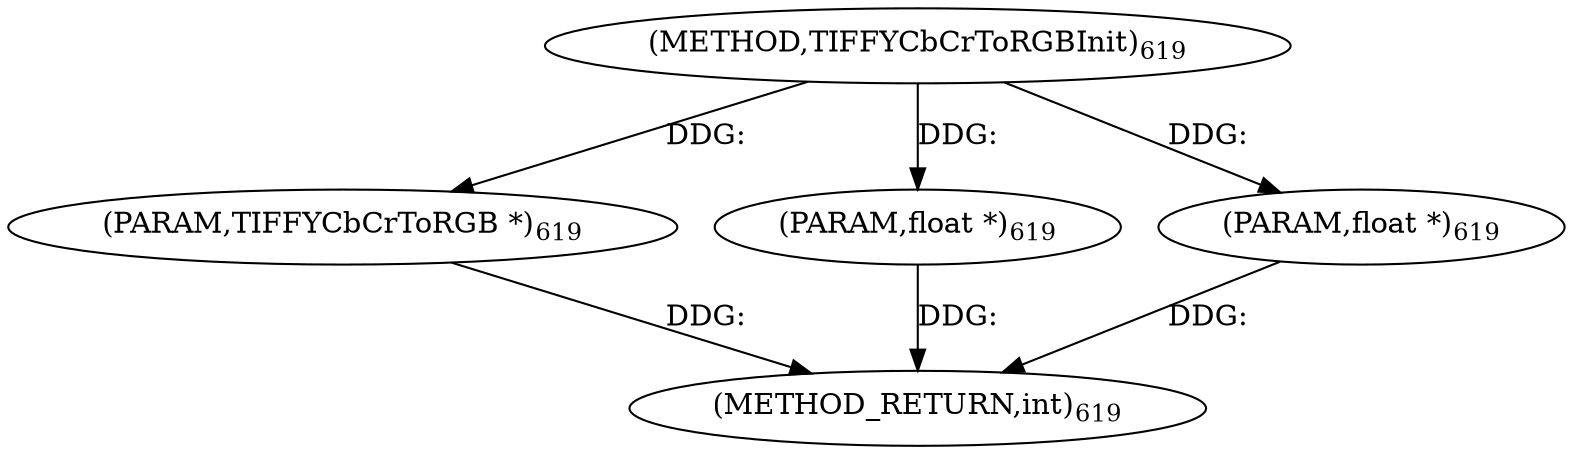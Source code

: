 digraph "TIFFYCbCrToRGBInit" {  
"9367" [label = <(METHOD,TIFFYCbCrToRGBInit)<SUB>619</SUB>> ]
"9371" [label = <(METHOD_RETURN,int)<SUB>619</SUB>> ]
"9368" [label = <(PARAM,TIFFYCbCrToRGB *)<SUB>619</SUB>> ]
"9369" [label = <(PARAM,float *)<SUB>619</SUB>> ]
"9370" [label = <(PARAM,float *)<SUB>619</SUB>> ]
  "9368" -> "9371"  [ label = "DDG: "] 
  "9369" -> "9371"  [ label = "DDG: "] 
  "9370" -> "9371"  [ label = "DDG: "] 
  "9367" -> "9368"  [ label = "DDG: "] 
  "9367" -> "9369"  [ label = "DDG: "] 
  "9367" -> "9370"  [ label = "DDG: "] 
}
